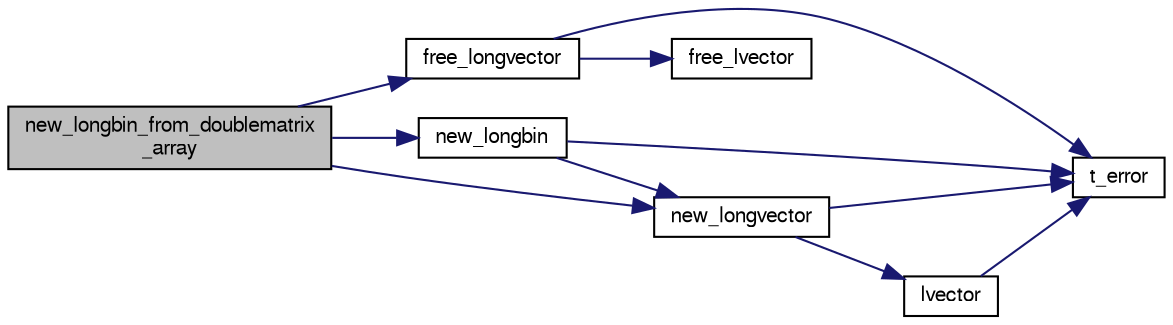 digraph "new_longbin_from_doublematrix_array"
{
  bgcolor="transparent";
  edge [fontname="FreeSans",fontsize="10",labelfontname="FreeSans",labelfontsize="10"];
  node [fontname="FreeSans",fontsize="10",shape=record];
  rankdir="LR";
  Node1 [label="new_longbin_from_doublematrix\l_array",height=0.2,width=0.4,color="black", fillcolor="grey75", style="filled" fontcolor="black"];
  Node1 -> Node2 [color="midnightblue",fontsize="10",style="solid"];
  Node2 [label="free_longvector",height=0.2,width=0.4,color="black",URL="$alloc_8c.html#a04fde7eac99d9b9020b658a49670f86c"];
  Node2 -> Node3 [color="midnightblue",fontsize="10",style="solid"];
  Node3 [label="t_error",height=0.2,width=0.4,color="black",URL="$error_8c.html#af79ef7c6656ef0f3d2786e2b09c1755f"];
  Node2 -> Node4 [color="midnightblue",fontsize="10",style="solid"];
  Node4 [label="free_lvector",height=0.2,width=0.4,color="black",URL="$alloc_8c.html#a06786bf777613d3724c0f5e8425a03af"];
  Node1 -> Node5 [color="midnightblue",fontsize="10",style="solid"];
  Node5 [label="new_longbin",height=0.2,width=0.4,color="black",URL="$alloc_8c.html#afb274db51d2c240d31e4620e7bd4f029"];
  Node5 -> Node3 [color="midnightblue",fontsize="10",style="solid"];
  Node5 -> Node6 [color="midnightblue",fontsize="10",style="solid"];
  Node6 [label="new_longvector",height=0.2,width=0.4,color="black",URL="$alloc_8c.html#a85853f82d1b0df7d49c675476f31c68f"];
  Node6 -> Node3 [color="midnightblue",fontsize="10",style="solid"];
  Node6 -> Node7 [color="midnightblue",fontsize="10",style="solid"];
  Node7 [label="lvector",height=0.2,width=0.4,color="black",URL="$alloc_8c.html#af4f505f2dcb9ffd8fb12a7750b38b7e5"];
  Node7 -> Node3 [color="midnightblue",fontsize="10",style="solid"];
  Node1 -> Node6 [color="midnightblue",fontsize="10",style="solid"];
}
